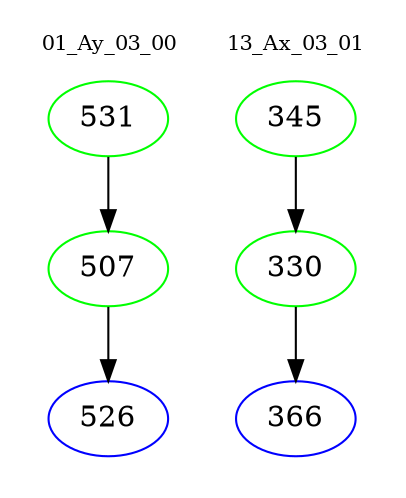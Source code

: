digraph{
subgraph cluster_0 {
color = white
label = "01_Ay_03_00";
fontsize=10;
T0_531 [label="531", color="green"]
T0_531 -> T0_507 [color="black"]
T0_507 [label="507", color="green"]
T0_507 -> T0_526 [color="black"]
T0_526 [label="526", color="blue"]
}
subgraph cluster_1 {
color = white
label = "13_Ax_03_01";
fontsize=10;
T1_345 [label="345", color="green"]
T1_345 -> T1_330 [color="black"]
T1_330 [label="330", color="green"]
T1_330 -> T1_366 [color="black"]
T1_366 [label="366", color="blue"]
}
}
